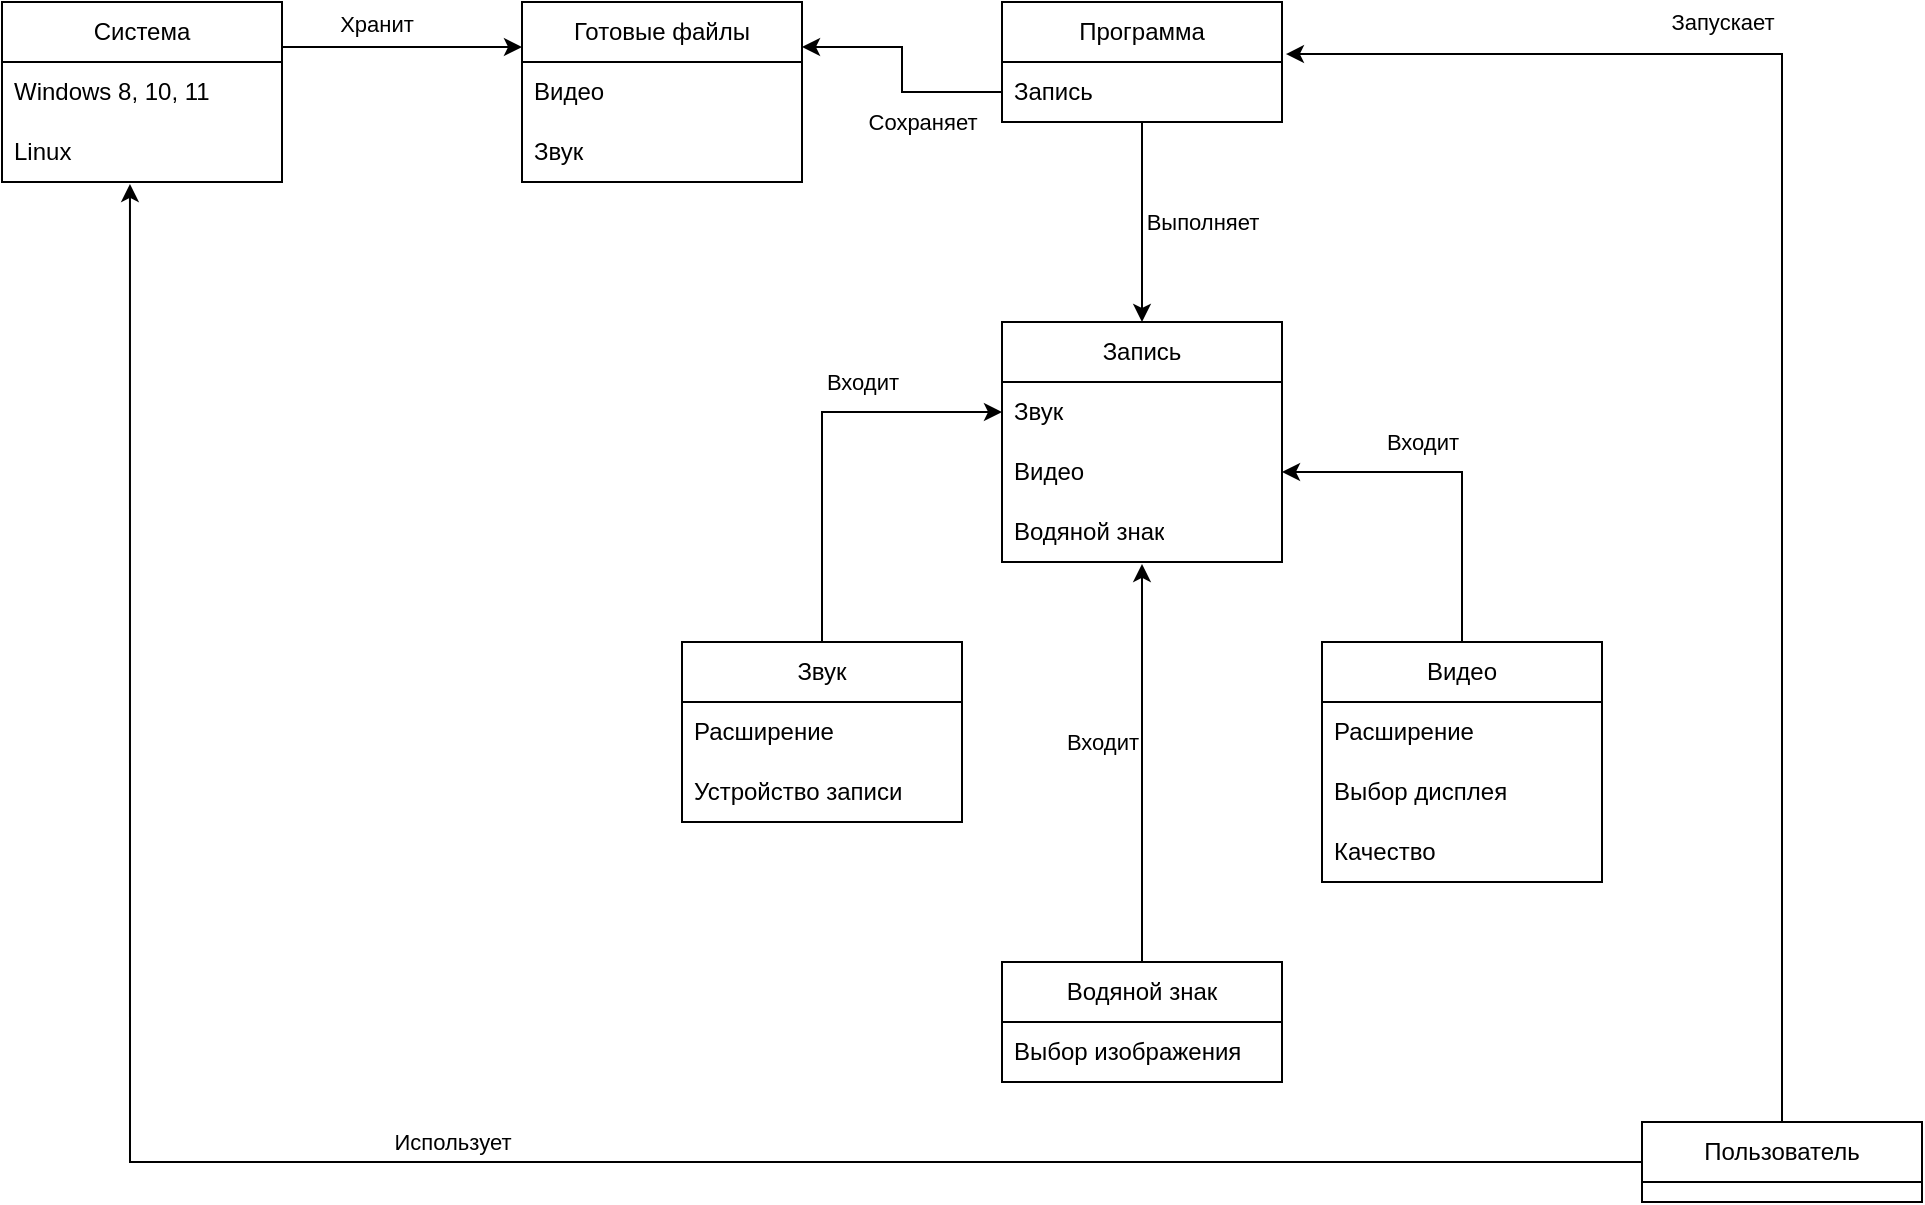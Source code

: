 <mxfile version="22.1.2" type="device">
  <diagram name="Страница — 1" id="8S4pq99S_nP9T2pnY3CO">
    <mxGraphModel dx="1104" dy="827" grid="1" gridSize="10" guides="1" tooltips="1" connect="1" arrows="1" fold="1" page="1" pageScale="1" pageWidth="1169" pageHeight="827" math="0" shadow="0">
      <root>
        <mxCell id="0" />
        <mxCell id="1" parent="0" />
        <mxCell id="j__bFUFM3S8NW2xsHX6b-2" value="Пользователь" style="swimlane;fontStyle=0;childLayout=stackLayout;horizontal=1;startSize=30;horizontalStack=0;resizeParent=1;resizeParentMax=0;resizeLast=0;collapsible=1;marginBottom=0;whiteSpace=wrap;html=1;" vertex="1" parent="1">
          <mxGeometry x="880" y="720" width="140" height="40" as="geometry" />
        </mxCell>
        <mxCell id="j__bFUFM3S8NW2xsHX6b-6" value="Программа" style="swimlane;fontStyle=0;childLayout=stackLayout;horizontal=1;startSize=30;horizontalStack=0;resizeParent=1;resizeParentMax=0;resizeLast=0;collapsible=1;marginBottom=0;whiteSpace=wrap;html=1;" vertex="1" parent="1">
          <mxGeometry x="560" y="160" width="140" height="60" as="geometry" />
        </mxCell>
        <mxCell id="j__bFUFM3S8NW2xsHX6b-9" value="Запись" style="text;strokeColor=none;fillColor=none;align=left;verticalAlign=middle;spacingLeft=4;spacingRight=4;overflow=hidden;points=[[0,0.5],[1,0.5]];portConstraint=eastwest;rotatable=0;whiteSpace=wrap;html=1;" vertex="1" parent="j__bFUFM3S8NW2xsHX6b-6">
          <mxGeometry y="30" width="140" height="30" as="geometry" />
        </mxCell>
        <mxCell id="j__bFUFM3S8NW2xsHX6b-10" value="Запись" style="swimlane;fontStyle=0;childLayout=stackLayout;horizontal=1;startSize=30;horizontalStack=0;resizeParent=1;resizeParentMax=0;resizeLast=0;collapsible=1;marginBottom=0;whiteSpace=wrap;html=1;" vertex="1" parent="1">
          <mxGeometry x="560" y="320" width="140" height="120" as="geometry" />
        </mxCell>
        <mxCell id="j__bFUFM3S8NW2xsHX6b-11" value="Звук" style="text;strokeColor=none;fillColor=none;align=left;verticalAlign=middle;spacingLeft=4;spacingRight=4;overflow=hidden;points=[[0,0.5],[1,0.5]];portConstraint=eastwest;rotatable=0;whiteSpace=wrap;html=1;" vertex="1" parent="j__bFUFM3S8NW2xsHX6b-10">
          <mxGeometry y="30" width="140" height="30" as="geometry" />
        </mxCell>
        <mxCell id="j__bFUFM3S8NW2xsHX6b-12" value="Видео" style="text;strokeColor=none;fillColor=none;align=left;verticalAlign=middle;spacingLeft=4;spacingRight=4;overflow=hidden;points=[[0,0.5],[1,0.5]];portConstraint=eastwest;rotatable=0;whiteSpace=wrap;html=1;" vertex="1" parent="j__bFUFM3S8NW2xsHX6b-10">
          <mxGeometry y="60" width="140" height="30" as="geometry" />
        </mxCell>
        <mxCell id="j__bFUFM3S8NW2xsHX6b-13" value="Водяной знак" style="text;strokeColor=none;fillColor=none;align=left;verticalAlign=middle;spacingLeft=4;spacingRight=4;overflow=hidden;points=[[0,0.5],[1,0.5]];portConstraint=eastwest;rotatable=0;whiteSpace=wrap;html=1;" vertex="1" parent="j__bFUFM3S8NW2xsHX6b-10">
          <mxGeometry y="90" width="140" height="30" as="geometry" />
        </mxCell>
        <mxCell id="j__bFUFM3S8NW2xsHX6b-14" value="Звук" style="swimlane;fontStyle=0;childLayout=stackLayout;horizontal=1;startSize=30;horizontalStack=0;resizeParent=1;resizeParentMax=0;resizeLast=0;collapsible=1;marginBottom=0;whiteSpace=wrap;html=1;" vertex="1" parent="1">
          <mxGeometry x="400" y="480" width="140" height="90" as="geometry" />
        </mxCell>
        <mxCell id="j__bFUFM3S8NW2xsHX6b-15" value="Расширение" style="text;strokeColor=none;fillColor=none;align=left;verticalAlign=middle;spacingLeft=4;spacingRight=4;overflow=hidden;points=[[0,0.5],[1,0.5]];portConstraint=eastwest;rotatable=0;whiteSpace=wrap;html=1;" vertex="1" parent="j__bFUFM3S8NW2xsHX6b-14">
          <mxGeometry y="30" width="140" height="30" as="geometry" />
        </mxCell>
        <mxCell id="j__bFUFM3S8NW2xsHX6b-16" value="Устройство записи" style="text;strokeColor=none;fillColor=none;align=left;verticalAlign=middle;spacingLeft=4;spacingRight=4;overflow=hidden;points=[[0,0.5],[1,0.5]];portConstraint=eastwest;rotatable=0;whiteSpace=wrap;html=1;" vertex="1" parent="j__bFUFM3S8NW2xsHX6b-14">
          <mxGeometry y="60" width="140" height="30" as="geometry" />
        </mxCell>
        <mxCell id="j__bFUFM3S8NW2xsHX6b-18" value="Видео" style="swimlane;fontStyle=0;childLayout=stackLayout;horizontal=1;startSize=30;horizontalStack=0;resizeParent=1;resizeParentMax=0;resizeLast=0;collapsible=1;marginBottom=0;whiteSpace=wrap;html=1;" vertex="1" parent="1">
          <mxGeometry x="720" y="480" width="140" height="120" as="geometry" />
        </mxCell>
        <mxCell id="j__bFUFM3S8NW2xsHX6b-19" value="Расширение" style="text;strokeColor=none;fillColor=none;align=left;verticalAlign=middle;spacingLeft=4;spacingRight=4;overflow=hidden;points=[[0,0.5],[1,0.5]];portConstraint=eastwest;rotatable=0;whiteSpace=wrap;html=1;" vertex="1" parent="j__bFUFM3S8NW2xsHX6b-18">
          <mxGeometry y="30" width="140" height="30" as="geometry" />
        </mxCell>
        <mxCell id="j__bFUFM3S8NW2xsHX6b-20" value="Выбор дисплея" style="text;strokeColor=none;fillColor=none;align=left;verticalAlign=middle;spacingLeft=4;spacingRight=4;overflow=hidden;points=[[0,0.5],[1,0.5]];portConstraint=eastwest;rotatable=0;whiteSpace=wrap;html=1;" vertex="1" parent="j__bFUFM3S8NW2xsHX6b-18">
          <mxGeometry y="60" width="140" height="30" as="geometry" />
        </mxCell>
        <mxCell id="j__bFUFM3S8NW2xsHX6b-21" value="Качество" style="text;strokeColor=none;fillColor=none;align=left;verticalAlign=middle;spacingLeft=4;spacingRight=4;overflow=hidden;points=[[0,0.5],[1,0.5]];portConstraint=eastwest;rotatable=0;whiteSpace=wrap;html=1;" vertex="1" parent="j__bFUFM3S8NW2xsHX6b-18">
          <mxGeometry y="90" width="140" height="30" as="geometry" />
        </mxCell>
        <mxCell id="j__bFUFM3S8NW2xsHX6b-22" value="Водяной знак" style="swimlane;fontStyle=0;childLayout=stackLayout;horizontal=1;startSize=30;horizontalStack=0;resizeParent=1;resizeParentMax=0;resizeLast=0;collapsible=1;marginBottom=0;whiteSpace=wrap;html=1;" vertex="1" parent="1">
          <mxGeometry x="560" y="640" width="140" height="60" as="geometry" />
        </mxCell>
        <mxCell id="j__bFUFM3S8NW2xsHX6b-23" value="Выбор изображения" style="text;strokeColor=none;fillColor=none;align=left;verticalAlign=middle;spacingLeft=4;spacingRight=4;overflow=hidden;points=[[0,0.5],[1,0.5]];portConstraint=eastwest;rotatable=0;whiteSpace=wrap;html=1;" vertex="1" parent="j__bFUFM3S8NW2xsHX6b-22">
          <mxGeometry y="30" width="140" height="30" as="geometry" />
        </mxCell>
        <mxCell id="j__bFUFM3S8NW2xsHX6b-26" value="Готовые файлы" style="swimlane;fontStyle=0;childLayout=stackLayout;horizontal=1;startSize=30;horizontalStack=0;resizeParent=1;resizeParentMax=0;resizeLast=0;collapsible=1;marginBottom=0;whiteSpace=wrap;html=1;" vertex="1" parent="1">
          <mxGeometry x="320" y="160" width="140" height="90" as="geometry" />
        </mxCell>
        <mxCell id="j__bFUFM3S8NW2xsHX6b-27" value="Видео" style="text;strokeColor=none;fillColor=none;align=left;verticalAlign=middle;spacingLeft=4;spacingRight=4;overflow=hidden;points=[[0,0.5],[1,0.5]];portConstraint=eastwest;rotatable=0;whiteSpace=wrap;html=1;" vertex="1" parent="j__bFUFM3S8NW2xsHX6b-26">
          <mxGeometry y="30" width="140" height="30" as="geometry" />
        </mxCell>
        <mxCell id="j__bFUFM3S8NW2xsHX6b-28" value="Звук" style="text;strokeColor=none;fillColor=none;align=left;verticalAlign=middle;spacingLeft=4;spacingRight=4;overflow=hidden;points=[[0,0.5],[1,0.5]];portConstraint=eastwest;rotatable=0;whiteSpace=wrap;html=1;" vertex="1" parent="j__bFUFM3S8NW2xsHX6b-26">
          <mxGeometry y="60" width="140" height="30" as="geometry" />
        </mxCell>
        <mxCell id="j__bFUFM3S8NW2xsHX6b-45" style="edgeStyle=orthogonalEdgeStyle;rounded=0;orthogonalLoop=1;jettySize=auto;html=1;exitX=1;exitY=0.25;exitDx=0;exitDy=0;entryX=0;entryY=0.25;entryDx=0;entryDy=0;" edge="1" parent="1" source="j__bFUFM3S8NW2xsHX6b-30" target="j__bFUFM3S8NW2xsHX6b-26">
          <mxGeometry relative="1" as="geometry" />
        </mxCell>
        <mxCell id="j__bFUFM3S8NW2xsHX6b-55" value="Хранит" style="edgeLabel;html=1;align=center;verticalAlign=middle;resizable=0;points=[];" vertex="1" connectable="0" parent="j__bFUFM3S8NW2xsHX6b-45">
          <mxGeometry x="-0.217" relative="1" as="geometry">
            <mxPoint y="-12" as="offset" />
          </mxGeometry>
        </mxCell>
        <mxCell id="j__bFUFM3S8NW2xsHX6b-30" value="Система" style="swimlane;fontStyle=0;childLayout=stackLayout;horizontal=1;startSize=30;horizontalStack=0;resizeParent=1;resizeParentMax=0;resizeLast=0;collapsible=1;marginBottom=0;whiteSpace=wrap;html=1;" vertex="1" parent="1">
          <mxGeometry x="60" y="160" width="140" height="90" as="geometry" />
        </mxCell>
        <mxCell id="j__bFUFM3S8NW2xsHX6b-31" value="Windows 8, 10, 11" style="text;strokeColor=none;fillColor=none;align=left;verticalAlign=middle;spacingLeft=4;spacingRight=4;overflow=hidden;points=[[0,0.5],[1,0.5]];portConstraint=eastwest;rotatable=0;whiteSpace=wrap;html=1;" vertex="1" parent="j__bFUFM3S8NW2xsHX6b-30">
          <mxGeometry y="30" width="140" height="30" as="geometry" />
        </mxCell>
        <mxCell id="j__bFUFM3S8NW2xsHX6b-32" value="Linux" style="text;strokeColor=none;fillColor=none;align=left;verticalAlign=middle;spacingLeft=4;spacingRight=4;overflow=hidden;points=[[0,0.5],[1,0.5]];portConstraint=eastwest;rotatable=0;whiteSpace=wrap;html=1;" vertex="1" parent="j__bFUFM3S8NW2xsHX6b-30">
          <mxGeometry y="60" width="140" height="30" as="geometry" />
        </mxCell>
        <mxCell id="j__bFUFM3S8NW2xsHX6b-38" style="edgeStyle=orthogonalEdgeStyle;rounded=0;orthogonalLoop=1;jettySize=auto;html=1;exitX=0;exitY=0.5;exitDx=0;exitDy=0;entryX=0.457;entryY=1.033;entryDx=0;entryDy=0;entryPerimeter=0;" edge="1" parent="1" source="j__bFUFM3S8NW2xsHX6b-2" target="j__bFUFM3S8NW2xsHX6b-32">
          <mxGeometry relative="1" as="geometry" />
        </mxCell>
        <mxCell id="j__bFUFM3S8NW2xsHX6b-46" value="Использует" style="edgeLabel;html=1;align=center;verticalAlign=middle;resizable=0;points=[];" vertex="1" connectable="0" parent="j__bFUFM3S8NW2xsHX6b-38">
          <mxGeometry x="-0.05" y="3" relative="1" as="geometry">
            <mxPoint x="-4" y="-13" as="offset" />
          </mxGeometry>
        </mxCell>
        <mxCell id="j__bFUFM3S8NW2xsHX6b-39" style="edgeStyle=orthogonalEdgeStyle;rounded=0;orthogonalLoop=1;jettySize=auto;html=1;exitX=0.5;exitY=0;exitDx=0;exitDy=0;entryX=1.014;entryY=-0.133;entryDx=0;entryDy=0;entryPerimeter=0;" edge="1" parent="1" source="j__bFUFM3S8NW2xsHX6b-2" target="j__bFUFM3S8NW2xsHX6b-9">
          <mxGeometry relative="1" as="geometry" />
        </mxCell>
        <mxCell id="j__bFUFM3S8NW2xsHX6b-47" value="Запускает" style="edgeLabel;html=1;align=center;verticalAlign=middle;resizable=0;points=[];" vertex="1" connectable="0" parent="j__bFUFM3S8NW2xsHX6b-39">
          <mxGeometry x="-0.251" relative="1" as="geometry">
            <mxPoint x="-30" y="-257" as="offset" />
          </mxGeometry>
        </mxCell>
        <mxCell id="j__bFUFM3S8NW2xsHX6b-41" style="edgeStyle=orthogonalEdgeStyle;rounded=0;orthogonalLoop=1;jettySize=auto;html=1;entryX=1;entryY=0.5;entryDx=0;entryDy=0;exitX=0.5;exitY=0;exitDx=0;exitDy=0;" edge="1" parent="1" source="j__bFUFM3S8NW2xsHX6b-18" target="j__bFUFM3S8NW2xsHX6b-12">
          <mxGeometry relative="1" as="geometry">
            <mxPoint x="790" y="390" as="sourcePoint" />
          </mxGeometry>
        </mxCell>
        <mxCell id="j__bFUFM3S8NW2xsHX6b-42" style="edgeStyle=orthogonalEdgeStyle;rounded=0;orthogonalLoop=1;jettySize=auto;html=1;entryX=0;entryY=0.5;entryDx=0;entryDy=0;exitX=0.5;exitY=0;exitDx=0;exitDy=0;" edge="1" parent="1" source="j__bFUFM3S8NW2xsHX6b-14" target="j__bFUFM3S8NW2xsHX6b-11">
          <mxGeometry relative="1" as="geometry">
            <mxPoint x="410" y="410" as="sourcePoint" />
          </mxGeometry>
        </mxCell>
        <mxCell id="j__bFUFM3S8NW2xsHX6b-51" value="Входит" style="edgeLabel;html=1;align=center;verticalAlign=middle;resizable=0;points=[];" vertex="1" connectable="0" parent="j__bFUFM3S8NW2xsHX6b-42">
          <mxGeometry x="-0.249" relative="1" as="geometry">
            <mxPoint x="20" y="-53" as="offset" />
          </mxGeometry>
        </mxCell>
        <mxCell id="j__bFUFM3S8NW2xsHX6b-43" style="edgeStyle=orthogonalEdgeStyle;rounded=0;orthogonalLoop=1;jettySize=auto;html=1;exitX=0.5;exitY=0;exitDx=0;exitDy=0;entryX=0.5;entryY=1.033;entryDx=0;entryDy=0;entryPerimeter=0;" edge="1" parent="1" source="j__bFUFM3S8NW2xsHX6b-22" target="j__bFUFM3S8NW2xsHX6b-13">
          <mxGeometry relative="1" as="geometry" />
        </mxCell>
        <mxCell id="j__bFUFM3S8NW2xsHX6b-44" style="edgeStyle=orthogonalEdgeStyle;rounded=0;orthogonalLoop=1;jettySize=auto;html=1;exitX=0;exitY=0.5;exitDx=0;exitDy=0;entryX=1;entryY=0.25;entryDx=0;entryDy=0;" edge="1" parent="1" source="j__bFUFM3S8NW2xsHX6b-9" target="j__bFUFM3S8NW2xsHX6b-26">
          <mxGeometry relative="1" as="geometry" />
        </mxCell>
        <mxCell id="j__bFUFM3S8NW2xsHX6b-54" value="Сохраняет" style="edgeLabel;html=1;align=center;verticalAlign=middle;resizable=0;points=[];" vertex="1" connectable="0" parent="j__bFUFM3S8NW2xsHX6b-44">
          <mxGeometry x="-0.118" y="-2" relative="1" as="geometry">
            <mxPoint x="8" y="19" as="offset" />
          </mxGeometry>
        </mxCell>
        <mxCell id="j__bFUFM3S8NW2xsHX6b-48" style="edgeStyle=orthogonalEdgeStyle;rounded=0;orthogonalLoop=1;jettySize=auto;html=1;exitX=0.5;exitY=0;exitDx=0;exitDy=0;entryX=0.5;entryY=0;entryDx=0;entryDy=0;" edge="1" parent="1" source="j__bFUFM3S8NW2xsHX6b-10" target="j__bFUFM3S8NW2xsHX6b-10">
          <mxGeometry relative="1" as="geometry" />
        </mxCell>
        <mxCell id="j__bFUFM3S8NW2xsHX6b-49" style="edgeStyle=orthogonalEdgeStyle;rounded=0;orthogonalLoop=1;jettySize=auto;html=1;exitX=0.5;exitY=1;exitDx=0;exitDy=0;entryX=0.5;entryY=0;entryDx=0;entryDy=0;exitPerimeter=0;" edge="1" parent="1" source="j__bFUFM3S8NW2xsHX6b-9" target="j__bFUFM3S8NW2xsHX6b-10">
          <mxGeometry relative="1" as="geometry" />
        </mxCell>
        <mxCell id="j__bFUFM3S8NW2xsHX6b-50" value="Выполняет" style="edgeLabel;html=1;align=center;verticalAlign=middle;resizable=0;points=[];" vertex="1" connectable="0" parent="j__bFUFM3S8NW2xsHX6b-49">
          <mxGeometry x="-0.18" y="-4" relative="1" as="geometry">
            <mxPoint x="34" y="9" as="offset" />
          </mxGeometry>
        </mxCell>
        <mxCell id="j__bFUFM3S8NW2xsHX6b-52" value="Входит" style="edgeLabel;html=1;align=center;verticalAlign=middle;resizable=0;points=[];" vertex="1" connectable="0" parent="1">
          <mxGeometry x="770" y="380" as="geometry" />
        </mxCell>
        <mxCell id="j__bFUFM3S8NW2xsHX6b-53" value="Входит" style="edgeLabel;html=1;align=center;verticalAlign=middle;resizable=0;points=[];" vertex="1" connectable="0" parent="1">
          <mxGeometry x="610" y="530" as="geometry" />
        </mxCell>
      </root>
    </mxGraphModel>
  </diagram>
</mxfile>
